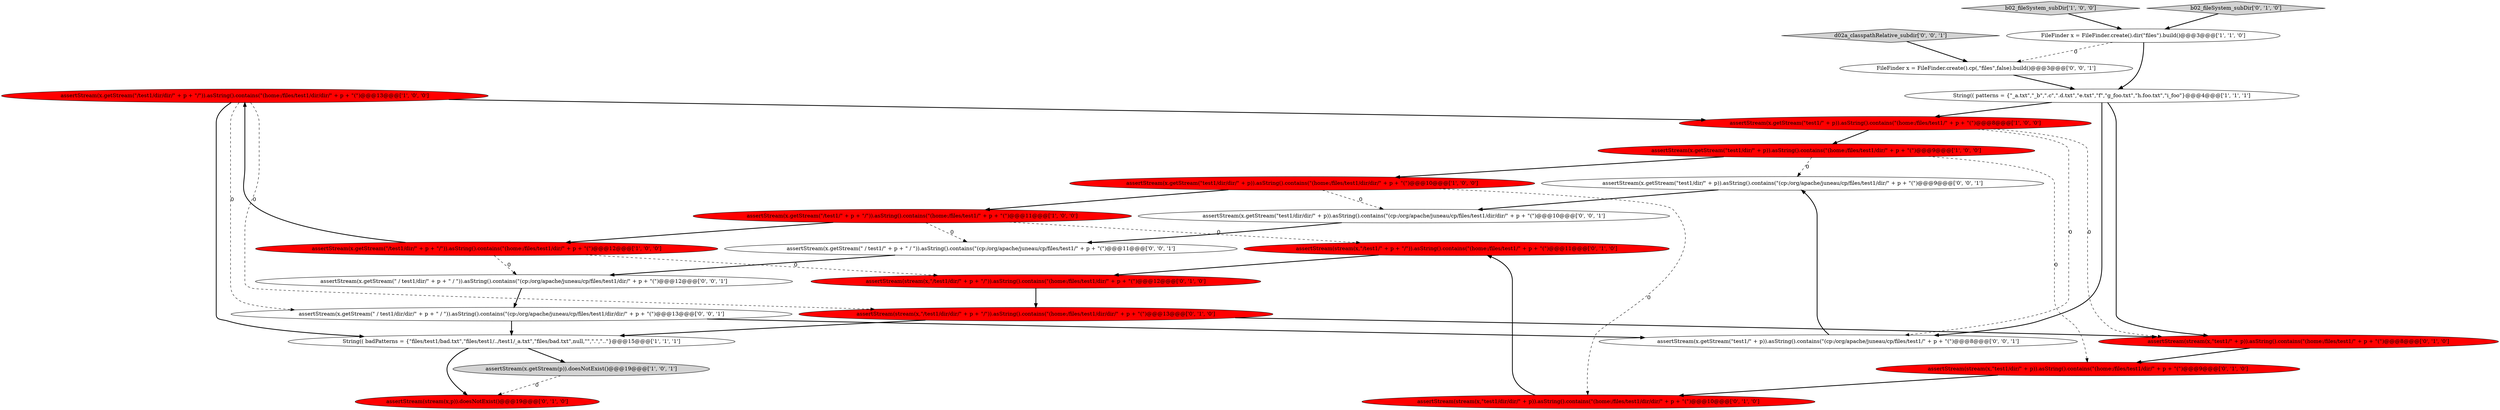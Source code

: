 digraph {
15 [style = filled, label = "assertStream(stream(x,\"/test1/\" + p + \"/\")).asString().contains(\"(home:/files/test1/\" + p + \"(\")@@@11@@@['0', '1', '0']", fillcolor = red, shape = ellipse image = "AAA1AAABBB2BBB"];
10 [style = filled, label = "b02_fileSystem_subDir['1', '0', '0']", fillcolor = lightgray, shape = diamond image = "AAA0AAABBB1BBB"];
13 [style = filled, label = "assertStream(stream(x,p)).doesNotExist()@@@19@@@['0', '1', '0']", fillcolor = red, shape = ellipse image = "AAA1AAABBB2BBB"];
6 [style = filled, label = "String(( badPatterns = {\"files/test1/bad.txt\",\"files/test1/../test1/_a.txt\",\"files/bad.txt\",null,\"\",\".\",\"..\"}@@@15@@@['1', '1', '1']", fillcolor = white, shape = ellipse image = "AAA0AAABBB1BBB"];
25 [style = filled, label = "assertStream(x.getStream(\"test1/dir/dir/\" + p)).asString().contains(\"(cp:/org/apache/juneau/cp/files/test1/dir/dir/\" + p + \"(\")@@@10@@@['0', '0', '1']", fillcolor = white, shape = ellipse image = "AAA0AAABBB3BBB"];
17 [style = filled, label = "b02_fileSystem_subDir['0', '1', '0']", fillcolor = lightgray, shape = diamond image = "AAA0AAABBB2BBB"];
0 [style = filled, label = "FileFinder x = FileFinder.create().dir(\"files\").build()@@@3@@@['1', '1', '0']", fillcolor = white, shape = ellipse image = "AAA0AAABBB1BBB"];
9 [style = filled, label = "assertStream(x.getStream(\"test1/\" + p)).asString().contains(\"(home:/files/test1/\" + p + \"(\")@@@8@@@['1', '0', '0']", fillcolor = red, shape = ellipse image = "AAA1AAABBB1BBB"];
24 [style = filled, label = "assertStream(x.getStream(\" / test1/\" + p + \" / \")).asString().contains(\"(cp:/org/apache/juneau/cp/files/test1/\" + p + \"(\")@@@11@@@['0', '0', '1']", fillcolor = white, shape = ellipse image = "AAA0AAABBB3BBB"];
3 [style = filled, label = "String(( patterns = {\"_a.txt\",\"_b\",\".c\",\".d.txt\",\"e.txt\",\"f\",\"g_foo.txt\",\"h.foo.txt\",\"i_foo\"}@@@4@@@['1', '1', '1']", fillcolor = white, shape = ellipse image = "AAA0AAABBB1BBB"];
18 [style = filled, label = "assertStream(stream(x,\"/test1/dir/dir/\" + p + \"/\")).asString().contains(\"(home:/files/test1/dir/dir/\" + p + \"(\")@@@13@@@['0', '1', '0']", fillcolor = red, shape = ellipse image = "AAA1AAABBB2BBB"];
5 [style = filled, label = "assertStream(x.getStream(\"test1/dir/\" + p)).asString().contains(\"(home:/files/test1/dir/\" + p + \"(\")@@@9@@@['1', '0', '0']", fillcolor = red, shape = ellipse image = "AAA1AAABBB1BBB"];
12 [style = filled, label = "assertStream(stream(x,\"test1/dir/dir/\" + p)).asString().contains(\"(home:/files/test1/dir/dir/\" + p + \"(\")@@@10@@@['0', '1', '0']", fillcolor = red, shape = ellipse image = "AAA1AAABBB2BBB"];
21 [style = filled, label = "assertStream(x.getStream(\"test1/dir/\" + p)).asString().contains(\"(cp:/org/apache/juneau/cp/files/test1/dir/\" + p + \"(\")@@@9@@@['0', '0', '1']", fillcolor = white, shape = ellipse image = "AAA0AAABBB3BBB"];
8 [style = filled, label = "assertStream(x.getStream(\"/test1/dir/dir/\" + p + \"/\")).asString().contains(\"(home:/files/test1/dir/dir/\" + p + \"(\")@@@13@@@['1', '0', '0']", fillcolor = red, shape = ellipse image = "AAA1AAABBB1BBB"];
20 [style = filled, label = "d02a_classpathRelative_subdir['0', '0', '1']", fillcolor = lightgray, shape = diamond image = "AAA0AAABBB3BBB"];
1 [style = filled, label = "assertStream(x.getStream(\"/test1/\" + p + \"/\")).asString().contains(\"(home:/files/test1/\" + p + \"(\")@@@11@@@['1', '0', '0']", fillcolor = red, shape = ellipse image = "AAA1AAABBB1BBB"];
22 [style = filled, label = "assertStream(x.getStream(\" / test1/dir/dir/\" + p + \" / \")).asString().contains(\"(cp:/org/apache/juneau/cp/files/test1/dir/dir/\" + p + \"(\")@@@13@@@['0', '0', '1']", fillcolor = white, shape = ellipse image = "AAA0AAABBB3BBB"];
16 [style = filled, label = "assertStream(stream(x,\"test1/\" + p)).asString().contains(\"(home:/files/test1/\" + p + \"(\")@@@8@@@['0', '1', '0']", fillcolor = red, shape = ellipse image = "AAA1AAABBB2BBB"];
7 [style = filled, label = "assertStream(x.getStream(p)).doesNotExist()@@@19@@@['1', '0', '1']", fillcolor = lightgray, shape = ellipse image = "AAA0AAABBB1BBB"];
2 [style = filled, label = "assertStream(x.getStream(\"/test1/dir/\" + p + \"/\")).asString().contains(\"(home:/files/test1/dir/\" + p + \"(\")@@@12@@@['1', '0', '0']", fillcolor = red, shape = ellipse image = "AAA1AAABBB1BBB"];
19 [style = filled, label = "assertStream(x.getStream(\"test1/\" + p)).asString().contains(\"(cp:/org/apache/juneau/cp/files/test1/\" + p + \"(\")@@@8@@@['0', '0', '1']", fillcolor = white, shape = ellipse image = "AAA0AAABBB3BBB"];
14 [style = filled, label = "assertStream(stream(x,\"test1/dir/\" + p)).asString().contains(\"(home:/files/test1/dir/\" + p + \"(\")@@@9@@@['0', '1', '0']", fillcolor = red, shape = ellipse image = "AAA1AAABBB2BBB"];
4 [style = filled, label = "assertStream(x.getStream(\"test1/dir/dir/\" + p)).asString().contains(\"(home:/files/test1/dir/dir/\" + p + \"(\")@@@10@@@['1', '0', '0']", fillcolor = red, shape = ellipse image = "AAA1AAABBB1BBB"];
11 [style = filled, label = "assertStream(stream(x,\"/test1/dir/\" + p + \"/\")).asString().contains(\"(home:/files/test1/dir/\" + p + \"(\")@@@12@@@['0', '1', '0']", fillcolor = red, shape = ellipse image = "AAA1AAABBB2BBB"];
23 [style = filled, label = "FileFinder x = FileFinder.create().cp(,\"files\",false).build()@@@3@@@['0', '0', '1']", fillcolor = white, shape = ellipse image = "AAA0AAABBB3BBB"];
26 [style = filled, label = "assertStream(x.getStream(\" / test1/dir/\" + p + \" / \")).asString().contains(\"(cp:/org/apache/juneau/cp/files/test1/dir/\" + p + \"(\")@@@12@@@['0', '0', '1']", fillcolor = white, shape = ellipse image = "AAA0AAABBB3BBB"];
0->3 [style = bold, label=""];
9->16 [style = dashed, label="0"];
5->14 [style = dashed, label="0"];
22->19 [style = bold, label=""];
1->15 [style = dashed, label="0"];
0->23 [style = dashed, label="0"];
12->15 [style = bold, label=""];
8->6 [style = bold, label=""];
23->3 [style = bold, label=""];
21->25 [style = bold, label=""];
3->16 [style = bold, label=""];
11->18 [style = bold, label=""];
26->22 [style = bold, label=""];
4->12 [style = dashed, label="0"];
9->19 [style = dashed, label="0"];
3->9 [style = bold, label=""];
4->25 [style = dashed, label="0"];
8->22 [style = dashed, label="0"];
25->24 [style = bold, label=""];
24->26 [style = bold, label=""];
17->0 [style = bold, label=""];
15->11 [style = bold, label=""];
20->23 [style = bold, label=""];
3->19 [style = bold, label=""];
18->6 [style = bold, label=""];
1->24 [style = dashed, label="0"];
6->13 [style = bold, label=""];
14->12 [style = bold, label=""];
10->0 [style = bold, label=""];
5->4 [style = bold, label=""];
8->9 [style = bold, label=""];
7->13 [style = dashed, label="0"];
9->5 [style = bold, label=""];
5->21 [style = dashed, label="0"];
16->14 [style = bold, label=""];
2->11 [style = dashed, label="0"];
8->18 [style = dashed, label="0"];
4->1 [style = bold, label=""];
1->2 [style = bold, label=""];
19->21 [style = bold, label=""];
2->26 [style = dashed, label="0"];
6->7 [style = bold, label=""];
2->8 [style = bold, label=""];
22->6 [style = bold, label=""];
18->16 [style = bold, label=""];
}
